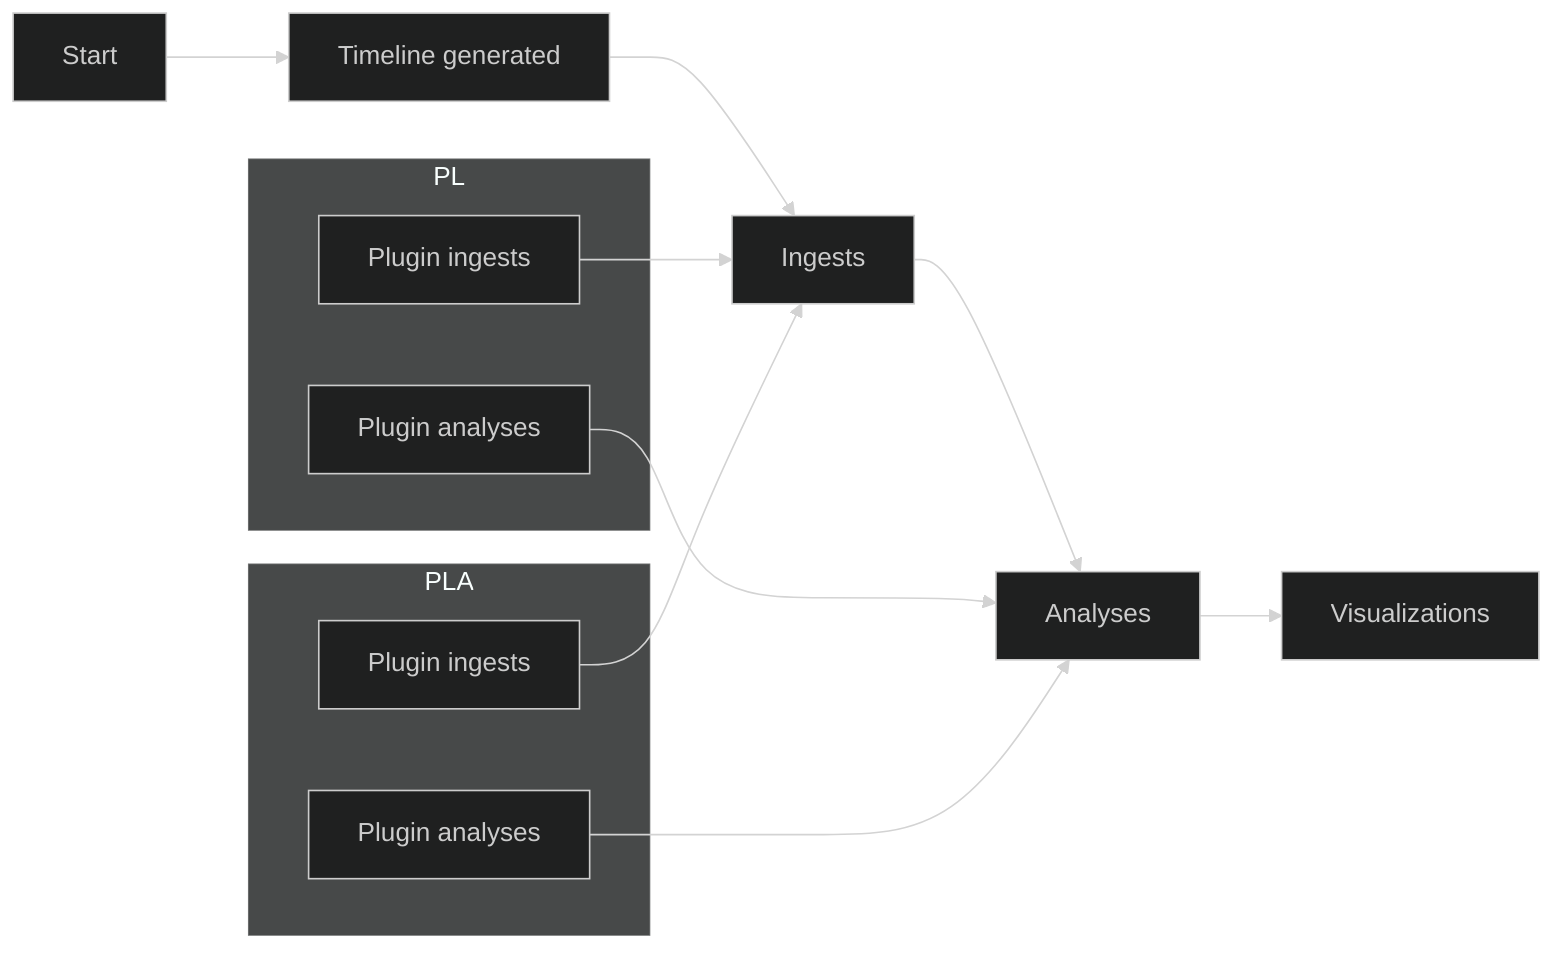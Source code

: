 ---
config:
      theme: dark
---
flowchart LR    

    A["Start"]-->B["Timeline generated"]-->C["Ingests"]-->D["Analyses"]-->E["Visualizations"]

    subgraph PL
        direction LR

        PI["Plugin ingests"]
        PA["Plugin analyses"]
    end

    subgraph PLA
        direction LR
        
        API["Plugin ingests"]
        APA["Plugin analyses"]
    end

    PI-->C
    PA-->D
        
    API-->C
    APA-->D